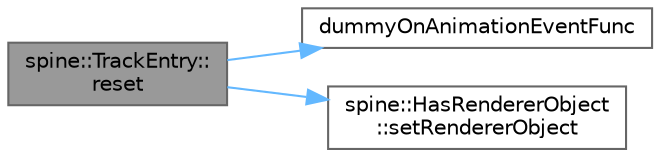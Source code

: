 digraph "spine::TrackEntry::reset"
{
 // LATEX_PDF_SIZE
  bgcolor="transparent";
  edge [fontname=Helvetica,fontsize=10,labelfontname=Helvetica,labelfontsize=10];
  node [fontname=Helvetica,fontsize=10,shape=box,height=0.2,width=0.4];
  rankdir="LR";
  Node1 [id="Node000001",label="spine::TrackEntry::\lreset",height=0.2,width=0.4,color="gray40", fillcolor="grey60", style="filled", fontcolor="black",tooltip=" "];
  Node1 -> Node2 [id="edge3_Node000001_Node000002",color="steelblue1",style="solid",tooltip=" "];
  Node2 [id="Node000002",label="dummyOnAnimationEventFunc",height=0.2,width=0.4,color="grey40", fillcolor="white", style="filled",URL="$_animation_state_8cpp.html#a737b7809924001560f14cd92babb2235",tooltip=" "];
  Node1 -> Node3 [id="edge4_Node000001_Node000003",color="steelblue1",style="solid",tooltip=" "];
  Node3 [id="Node000003",label="spine::HasRendererObject\l::setRendererObject",height=0.2,width=0.4,color="grey40", fillcolor="white", style="filled",URL="$classspine_1_1_has_renderer_object.html#a34b5f7a0bfd2c82308176005cb4ea987",tooltip=" "];
}
